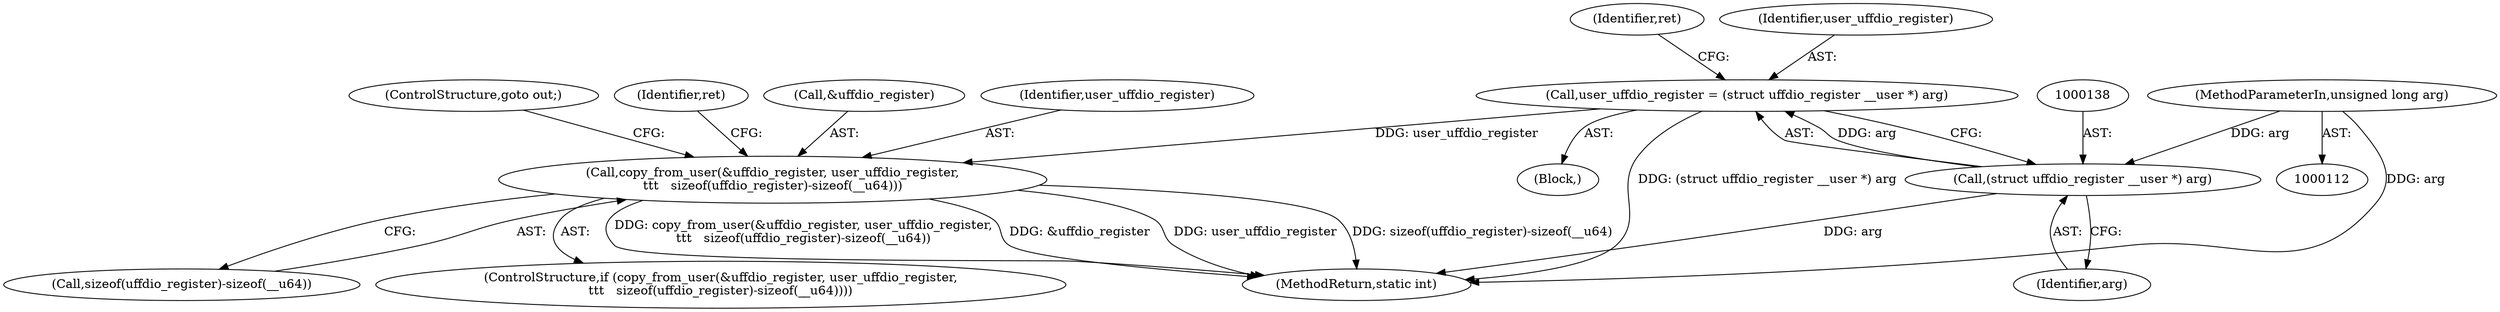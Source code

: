 digraph "0_linux_04f5866e41fb70690e28397487d8bd8eea7d712a_2@API" {
"1000145" [label="(Call,copy_from_user(&uffdio_register, user_uffdio_register,\n\t\t\t   sizeof(uffdio_register)-sizeof(__u64)))"];
"1000135" [label="(Call,user_uffdio_register = (struct uffdio_register __user *) arg)"];
"1000137" [label="(Call,(struct uffdio_register __user *) arg)"];
"1000114" [label="(MethodParameterIn,unsigned long arg)"];
"1000149" [label="(Call,sizeof(uffdio_register)-sizeof(__u64))"];
"1000144" [label="(ControlStructure,if (copy_from_user(&uffdio_register, user_uffdio_register,\n\t\t\t   sizeof(uffdio_register)-sizeof(__u64))))"];
"1000154" [label="(ControlStructure,goto out;)"];
"1000115" [label="(Block,)"];
"1000156" [label="(Identifier,ret)"];
"1000135" [label="(Call,user_uffdio_register = (struct uffdio_register __user *) arg)"];
"1000114" [label="(MethodParameterIn,unsigned long arg)"];
"1000146" [label="(Call,&uffdio_register)"];
"1000137" [label="(Call,(struct uffdio_register __user *) arg)"];
"1000608" [label="(MethodReturn,static int)"];
"1000139" [label="(Identifier,arg)"];
"1000145" [label="(Call,copy_from_user(&uffdio_register, user_uffdio_register,\n\t\t\t   sizeof(uffdio_register)-sizeof(__u64)))"];
"1000141" [label="(Identifier,ret)"];
"1000148" [label="(Identifier,user_uffdio_register)"];
"1000136" [label="(Identifier,user_uffdio_register)"];
"1000145" -> "1000144"  [label="AST: "];
"1000145" -> "1000149"  [label="CFG: "];
"1000146" -> "1000145"  [label="AST: "];
"1000148" -> "1000145"  [label="AST: "];
"1000149" -> "1000145"  [label="AST: "];
"1000154" -> "1000145"  [label="CFG: "];
"1000156" -> "1000145"  [label="CFG: "];
"1000145" -> "1000608"  [label="DDG: user_uffdio_register"];
"1000145" -> "1000608"  [label="DDG: sizeof(uffdio_register)-sizeof(__u64)"];
"1000145" -> "1000608"  [label="DDG: copy_from_user(&uffdio_register, user_uffdio_register,\n\t\t\t   sizeof(uffdio_register)-sizeof(__u64))"];
"1000145" -> "1000608"  [label="DDG: &uffdio_register"];
"1000135" -> "1000145"  [label="DDG: user_uffdio_register"];
"1000135" -> "1000115"  [label="AST: "];
"1000135" -> "1000137"  [label="CFG: "];
"1000136" -> "1000135"  [label="AST: "];
"1000137" -> "1000135"  [label="AST: "];
"1000141" -> "1000135"  [label="CFG: "];
"1000135" -> "1000608"  [label="DDG: (struct uffdio_register __user *) arg"];
"1000137" -> "1000135"  [label="DDG: arg"];
"1000137" -> "1000139"  [label="CFG: "];
"1000138" -> "1000137"  [label="AST: "];
"1000139" -> "1000137"  [label="AST: "];
"1000137" -> "1000608"  [label="DDG: arg"];
"1000114" -> "1000137"  [label="DDG: arg"];
"1000114" -> "1000112"  [label="AST: "];
"1000114" -> "1000608"  [label="DDG: arg"];
}
